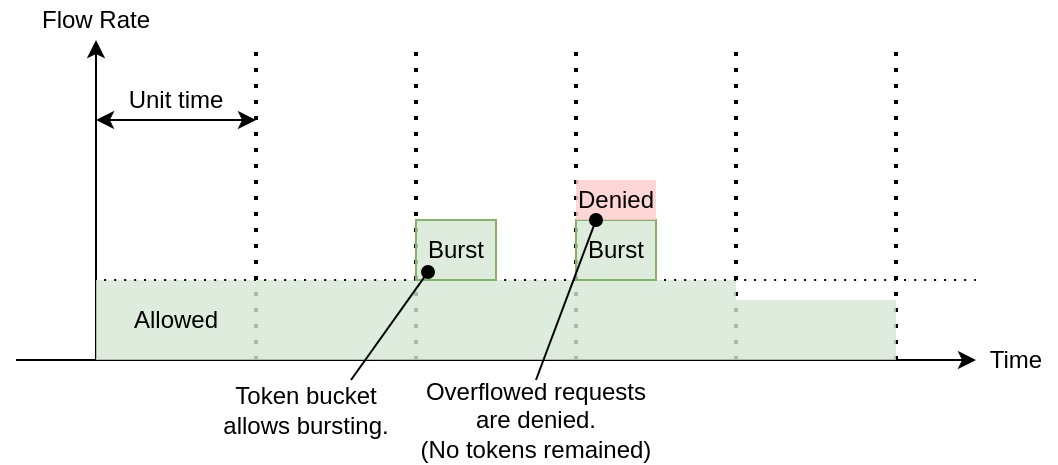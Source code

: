 <mxfile>
    <diagram id="CGz5gvUMxi6If3MVP1VV" name="image">
        <mxGraphModel dx="561" dy="659" grid="1" gridSize="10" guides="1" tooltips="1" connect="1" arrows="1" fold="1" page="1" pageScale="1" pageWidth="827" pageHeight="1169" math="0" shadow="0">
            <root>
                <mxCell id="0"/>
                <mxCell id="1" parent="0"/>
                <mxCell id="34" value="" style="edgeStyle=none;html=1;" parent="1" edge="1">
                    <mxGeometry relative="1" as="geometry">
                        <mxPoint x="2822" y="-710.0" as="targetPoint"/>
                    </mxGeometry>
                </mxCell>
                <mxCell id="48" value="" style="endArrow=classic;html=1;entryX=0;entryY=0.5;entryDx=0;entryDy=0;" parent="1" target="49" edge="1">
                    <mxGeometry width="50" height="50" relative="1" as="geometry">
                        <mxPoint x="160" y="520" as="sourcePoint"/>
                        <mxPoint x="640" y="520" as="targetPoint"/>
                    </mxGeometry>
                </mxCell>
                <mxCell id="49" value="Time" style="text;html=1;strokeColor=none;fillColor=none;align=center;verticalAlign=middle;whiteSpace=wrap;rounded=0;" parent="1" vertex="1">
                    <mxGeometry x="640" y="510" width="40" height="20" as="geometry"/>
                </mxCell>
                <mxCell id="50" value="" style="endArrow=classic;html=1;" parent="1" edge="1">
                    <mxGeometry width="50" height="50" relative="1" as="geometry">
                        <mxPoint x="200" y="520" as="sourcePoint"/>
                        <mxPoint x="200" y="360" as="targetPoint"/>
                    </mxGeometry>
                </mxCell>
                <mxCell id="51" value="Flow Rate" style="text;html=1;strokeColor=none;fillColor=none;align=center;verticalAlign=middle;whiteSpace=wrap;rounded=0;" parent="1" vertex="1">
                    <mxGeometry x="160" y="340" width="80" height="20" as="geometry"/>
                </mxCell>
                <mxCell id="52" value="" style="endArrow=none;dashed=1;html=1;dashPattern=1 3;strokeWidth=2;" parent="1" edge="1">
                    <mxGeometry width="50" height="50" relative="1" as="geometry">
                        <mxPoint x="280" y="520" as="sourcePoint"/>
                        <mxPoint x="280" y="360" as="targetPoint"/>
                    </mxGeometry>
                </mxCell>
                <mxCell id="53" value="" style="endArrow=none;dashed=1;html=1;dashPattern=1 3;strokeWidth=2;" parent="1" edge="1">
                    <mxGeometry width="50" height="50" relative="1" as="geometry">
                        <mxPoint x="360" y="520" as="sourcePoint"/>
                        <mxPoint x="360" y="360" as="targetPoint"/>
                    </mxGeometry>
                </mxCell>
                <mxCell id="54" value="" style="endArrow=none;dashed=1;html=1;dashPattern=1 3;strokeWidth=2;" parent="1" edge="1">
                    <mxGeometry width="50" height="50" relative="1" as="geometry">
                        <mxPoint x="440" y="520" as="sourcePoint"/>
                        <mxPoint x="440" y="360" as="targetPoint"/>
                    </mxGeometry>
                </mxCell>
                <mxCell id="55" value="" style="endArrow=none;dashed=1;html=1;dashPattern=1 3;strokeWidth=2;" parent="1" edge="1">
                    <mxGeometry width="50" height="50" relative="1" as="geometry">
                        <mxPoint x="520" y="520.0" as="sourcePoint"/>
                        <mxPoint x="520" y="360" as="targetPoint"/>
                    </mxGeometry>
                </mxCell>
                <mxCell id="56" value="" style="endArrow=none;dashed=1;html=1;dashPattern=1 3;strokeWidth=2;" parent="1" edge="1">
                    <mxGeometry width="50" height="50" relative="1" as="geometry">
                        <mxPoint x="600" y="520.0" as="sourcePoint"/>
                        <mxPoint x="600" y="360" as="targetPoint"/>
                    </mxGeometry>
                </mxCell>
                <mxCell id="60" value="Allowed" style="rounded=0;whiteSpace=wrap;html=1;fillColor=#d5e8d4;strokeColor=none;fillStyle=auto;fillOpacity=80;" parent="1" vertex="1">
                    <mxGeometry x="200" y="480" width="80" height="40" as="geometry"/>
                </mxCell>
                <mxCell id="61" value="" style="rounded=0;whiteSpace=wrap;html=1;fillColor=#d5e8d4;strokeColor=none;fillStyle=auto;fillOpacity=80;" parent="1" vertex="1">
                    <mxGeometry x="280" y="480" width="80" height="40" as="geometry"/>
                </mxCell>
                <mxCell id="62" value="" style="rounded=0;whiteSpace=wrap;html=1;fillColor=#d5e8d4;strokeColor=none;fillStyle=auto;fillOpacity=80;" parent="1" vertex="1">
                    <mxGeometry x="360" y="480" width="80" height="40" as="geometry"/>
                </mxCell>
                <mxCell id="63" value="" style="rounded=0;whiteSpace=wrap;html=1;fillColor=#d5e8d4;strokeColor=none;fillStyle=auto;fillOpacity=80;" parent="1" vertex="1">
                    <mxGeometry x="440" y="480" width="80" height="40" as="geometry"/>
                </mxCell>
                <mxCell id="64" value="" style="rounded=0;whiteSpace=wrap;html=1;fillColor=#d5e8d4;strokeColor=none;fillStyle=auto;fillOpacity=80;" parent="1" vertex="1">
                    <mxGeometry x="520" y="490" width="80" height="30" as="geometry"/>
                </mxCell>
                <mxCell id="66" value="" style="endArrow=classic;startArrow=classic;html=1;" parent="1" edge="1">
                    <mxGeometry width="50" height="50" relative="1" as="geometry">
                        <mxPoint x="200" y="400" as="sourcePoint"/>
                        <mxPoint x="280" y="400" as="targetPoint"/>
                    </mxGeometry>
                </mxCell>
                <mxCell id="67" value="Unit time" style="text;html=1;strokeColor=none;fillColor=none;align=center;verticalAlign=middle;whiteSpace=wrap;rounded=0;" parent="1" vertex="1">
                    <mxGeometry x="200" y="380" width="80" height="20" as="geometry"/>
                </mxCell>
                <mxCell id="70" value="Overflowed requests are denied.&lt;br&gt;(No tokens remained)" style="text;html=1;strokeColor=none;fillColor=none;align=center;verticalAlign=middle;whiteSpace=wrap;rounded=0;fillStyle=auto;" parent="1" vertex="1">
                    <mxGeometry x="360" y="530" width="120" height="40" as="geometry"/>
                </mxCell>
                <mxCell id="79" value="" style="endArrow=none;html=1;curved=1;dashed=1;dashPattern=1 4;entryX=0;entryY=0;entryDx=0;entryDy=0;" parent="1" target="60" edge="1">
                    <mxGeometry width="50" height="50" relative="1" as="geometry">
                        <mxPoint x="640" y="480" as="sourcePoint"/>
                        <mxPoint x="190" y="480" as="targetPoint"/>
                    </mxGeometry>
                </mxCell>
                <mxCell id="81" value="Burst" style="rounded=0;whiteSpace=wrap;html=1;fillColor=#d5e8d4;strokeColor=#82b366;fillStyle=auto;fillOpacity=80;" parent="1" vertex="1">
                    <mxGeometry x="360" y="450" width="40" height="30" as="geometry"/>
                </mxCell>
                <mxCell id="86" value="Token bucket allows bursting." style="text;html=1;strokeColor=none;fillColor=none;align=center;verticalAlign=middle;whiteSpace=wrap;rounded=0;fillStyle=auto;" parent="1" vertex="1">
                    <mxGeometry x="260" y="530" width="90" height="30" as="geometry"/>
                </mxCell>
                <mxCell id="87" value="" style="endArrow=none;html=1;startArrow=oval;startFill=1;entryX=0.75;entryY=0;entryDx=0;entryDy=0;" parent="1" target="86" edge="1">
                    <mxGeometry width="50" height="50" relative="1" as="geometry">
                        <mxPoint x="366" y="476" as="sourcePoint"/>
                        <mxPoint x="430" y="540" as="targetPoint"/>
                    </mxGeometry>
                </mxCell>
                <mxCell id="88" value="Burst" style="rounded=0;whiteSpace=wrap;html=1;fillColor=#d5e8d4;strokeColor=#82b366;fillStyle=auto;fillOpacity=80;" parent="1" vertex="1">
                    <mxGeometry x="440" y="450" width="40" height="30" as="geometry"/>
                </mxCell>
                <mxCell id="94" value="Denied" style="rounded=0;whiteSpace=wrap;html=1;fillColor=#FFCCCC;strokeColor=none;fillStyle=auto;gradientColor=none;fillOpacity=80;" vertex="1" parent="1">
                    <mxGeometry x="440" y="430" width="40" height="20" as="geometry"/>
                </mxCell>
                <mxCell id="78" value="" style="endArrow=none;html=1;startArrow=oval;startFill=1;entryX=0.5;entryY=0;entryDx=0;entryDy=0;exitX=0.25;exitY=1;exitDx=0;exitDy=0;" parent="1" source="94" target="70" edge="1">
                    <mxGeometry width="50" height="50" relative="1" as="geometry">
                        <mxPoint x="448" y="476" as="sourcePoint"/>
                        <mxPoint x="420" y="550" as="targetPoint"/>
                    </mxGeometry>
                </mxCell>
            </root>
        </mxGraphModel>
    </diagram>
</mxfile>